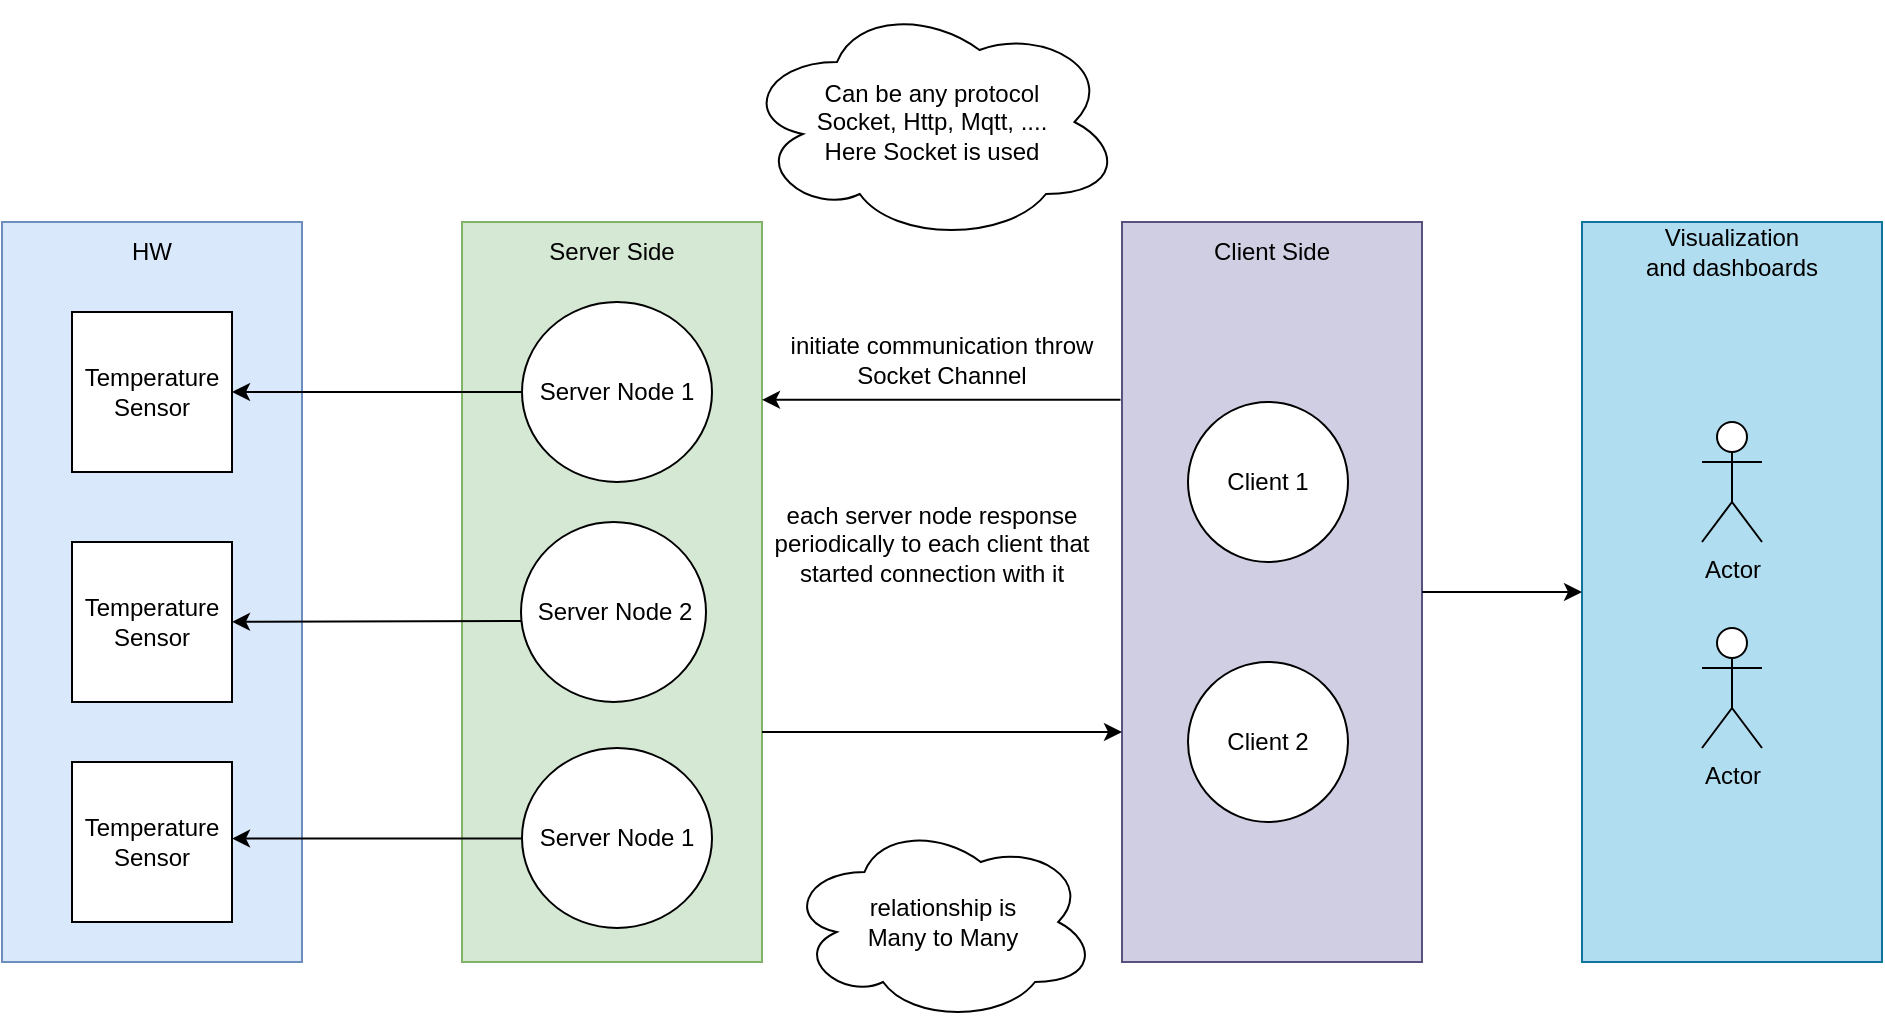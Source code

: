 <mxfile version="20.3.0" type="device"><diagram id="Ge1_7v8-AXWa_9UPgH6y" name="Page-1"><mxGraphModel dx="1888" dy="539" grid="1" gridSize="10" guides="1" tooltips="1" connect="1" arrows="1" fold="1" page="1" pageScale="1" pageWidth="850" pageHeight="1100" math="0" shadow="0"><root><mxCell id="0"/><mxCell id="1" parent="0"/><mxCell id="39tG18FG8U-RK9a4H5NQ-17" value="" style="rounded=0;whiteSpace=wrap;html=1;fillColor=#dae8fc;strokeColor=#6c8ebf;" vertex="1" parent="1"><mxGeometry x="-50" y="110" width="150" height="370" as="geometry"/></mxCell><mxCell id="39tG18FG8U-RK9a4H5NQ-1" value="" style="rounded=0;whiteSpace=wrap;html=1;fillColor=#d5e8d4;strokeColor=#82b366;" vertex="1" parent="1"><mxGeometry x="180" y="110" width="150" height="370" as="geometry"/></mxCell><mxCell id="39tG18FG8U-RK9a4H5NQ-3" value="" style="rounded=0;whiteSpace=wrap;html=1;fillColor=#d0cee2;strokeColor=#56517e;" vertex="1" parent="1"><mxGeometry x="510" y="110" width="150" height="370" as="geometry"/></mxCell><mxCell id="39tG18FG8U-RK9a4H5NQ-4" value="Server Side" style="text;html=1;strokeColor=none;fillColor=none;align=center;verticalAlign=middle;whiteSpace=wrap;rounded=0;" vertex="1" parent="1"><mxGeometry x="210" y="110" width="90" height="30" as="geometry"/></mxCell><mxCell id="39tG18FG8U-RK9a4H5NQ-5" value="Client Side" style="text;html=1;strokeColor=none;fillColor=none;align=center;verticalAlign=middle;whiteSpace=wrap;rounded=0;" vertex="1" parent="1"><mxGeometry x="540" y="110" width="90" height="30" as="geometry"/></mxCell><mxCell id="39tG18FG8U-RK9a4H5NQ-6" value="" style="endArrow=classic;html=1;rounded=0;exitX=-0.005;exitY=0.197;exitDx=0;exitDy=0;exitPerimeter=0;entryX=1;entryY=0.197;entryDx=0;entryDy=0;entryPerimeter=0;" edge="1" parent="1"><mxGeometry width="50" height="50" relative="1" as="geometry"><mxPoint x="509.25" y="198.89" as="sourcePoint"/><mxPoint x="330" y="198.89" as="targetPoint"/></mxGeometry></mxCell><mxCell id="39tG18FG8U-RK9a4H5NQ-7" value="initiate communication throw Socket Channel" style="text;html=1;strokeColor=none;fillColor=none;align=center;verticalAlign=middle;whiteSpace=wrap;rounded=0;" vertex="1" parent="1"><mxGeometry x="340" y="164" width="160" height="30" as="geometry"/></mxCell><mxCell id="39tG18FG8U-RK9a4H5NQ-8" value="Server Node 1" style="ellipse;whiteSpace=wrap;html=1;" vertex="1" parent="1"><mxGeometry x="210" y="150" width="95" height="90" as="geometry"/></mxCell><mxCell id="39tG18FG8U-RK9a4H5NQ-9" value="Server Node 2" style="ellipse;whiteSpace=wrap;html=1;" vertex="1" parent="1"><mxGeometry x="209.5" y="260" width="92.5" height="90" as="geometry"/></mxCell><mxCell id="39tG18FG8U-RK9a4H5NQ-10" value="Server Node 1" style="ellipse;whiteSpace=wrap;html=1;" vertex="1" parent="1"><mxGeometry x="210" y="373" width="95" height="90" as="geometry"/></mxCell><mxCell id="39tG18FG8U-RK9a4H5NQ-11" value="Temperature&lt;br&gt;Sensor" style="whiteSpace=wrap;html=1;aspect=fixed;" vertex="1" parent="1"><mxGeometry x="-15" y="155" width="80" height="80" as="geometry"/></mxCell><mxCell id="39tG18FG8U-RK9a4H5NQ-12" value="Temperature&lt;br&gt;Sensor" style="whiteSpace=wrap;html=1;aspect=fixed;" vertex="1" parent="1"><mxGeometry x="-15" y="270" width="80" height="80" as="geometry"/></mxCell><mxCell id="39tG18FG8U-RK9a4H5NQ-13" value="Temperature&lt;br&gt;Sensor" style="whiteSpace=wrap;html=1;aspect=fixed;" vertex="1" parent="1"><mxGeometry x="-15" y="380" width="80" height="80" as="geometry"/></mxCell><mxCell id="39tG18FG8U-RK9a4H5NQ-14" value="" style="endArrow=classic;html=1;rounded=0;exitX=0;exitY=0.5;exitDx=0;exitDy=0;entryX=1;entryY=0.5;entryDx=0;entryDy=0;" edge="1" parent="1" source="39tG18FG8U-RK9a4H5NQ-8" target="39tG18FG8U-RK9a4H5NQ-11"><mxGeometry width="50" height="50" relative="1" as="geometry"><mxPoint x="400" y="280" as="sourcePoint"/><mxPoint x="450" y="230" as="targetPoint"/></mxGeometry></mxCell><mxCell id="39tG18FG8U-RK9a4H5NQ-15" value="" style="endArrow=classic;html=1;rounded=0;exitX=0;exitY=0.5;exitDx=0;exitDy=0;" edge="1" parent="1" target="39tG18FG8U-RK9a4H5NQ-12"><mxGeometry width="50" height="50" relative="1" as="geometry"><mxPoint x="209.5" y="309.5" as="sourcePoint"/><mxPoint x="129.5" y="309.5" as="targetPoint"/></mxGeometry></mxCell><mxCell id="39tG18FG8U-RK9a4H5NQ-16" value="" style="endArrow=classic;html=1;rounded=0;exitX=0;exitY=0.5;exitDx=0;exitDy=0;entryX=1;entryY=0.441;entryDx=0;entryDy=0;entryPerimeter=0;" edge="1" parent="1"><mxGeometry width="50" height="50" relative="1" as="geometry"><mxPoint x="210" y="418.25" as="sourcePoint"/><mxPoint x="65" y="418.28" as="targetPoint"/></mxGeometry></mxCell><mxCell id="39tG18FG8U-RK9a4H5NQ-19" value="HW" style="text;html=1;strokeColor=none;fillColor=none;align=center;verticalAlign=middle;whiteSpace=wrap;rounded=0;" vertex="1" parent="1"><mxGeometry x="-20" y="110" width="90" height="30" as="geometry"/></mxCell><mxCell id="39tG18FG8U-RK9a4H5NQ-20" value="Can be any protocol&lt;br&gt;Socket, Http, Mqtt, ....&lt;br&gt;Here Socket is used" style="ellipse;shape=cloud;whiteSpace=wrap;html=1;" vertex="1" parent="1"><mxGeometry x="320" width="190" height="120" as="geometry"/></mxCell><mxCell id="39tG18FG8U-RK9a4H5NQ-21" value="" style="rounded=0;whiteSpace=wrap;html=1;fillColor=#b1ddf0;strokeColor=#10739e;" vertex="1" parent="1"><mxGeometry x="740" y="110" width="150" height="370" as="geometry"/></mxCell><mxCell id="39tG18FG8U-RK9a4H5NQ-22" value="Actor" style="shape=umlActor;verticalLabelPosition=bottom;verticalAlign=top;html=1;outlineConnect=0;" vertex="1" parent="1"><mxGeometry x="800" y="210" width="30" height="60" as="geometry"/></mxCell><mxCell id="39tG18FG8U-RK9a4H5NQ-23" value="Actor" style="shape=umlActor;verticalLabelPosition=bottom;verticalAlign=top;html=1;outlineConnect=0;" vertex="1" parent="1"><mxGeometry x="800" y="313" width="30" height="60" as="geometry"/></mxCell><mxCell id="39tG18FG8U-RK9a4H5NQ-26" value="" style="endArrow=classic;html=1;rounded=0;entryX=0;entryY=0.5;entryDx=0;entryDy=0;" edge="1" parent="1"><mxGeometry width="50" height="50" relative="1" as="geometry"><mxPoint x="330" y="365" as="sourcePoint"/><mxPoint x="510" y="365" as="targetPoint"/></mxGeometry></mxCell><mxCell id="39tG18FG8U-RK9a4H5NQ-29" value="each server node response periodically to each client that started connection with it" style="text;html=1;strokeColor=none;fillColor=none;align=center;verticalAlign=middle;whiteSpace=wrap;rounded=0;" vertex="1" parent="1"><mxGeometry x="330" y="241" width="170" height="60" as="geometry"/></mxCell><mxCell id="39tG18FG8U-RK9a4H5NQ-31" value="Visualization and dashboards" style="text;html=1;strokeColor=none;fillColor=none;align=center;verticalAlign=middle;whiteSpace=wrap;rounded=0;" vertex="1" parent="1"><mxGeometry x="770" y="110" width="90" height="30" as="geometry"/></mxCell><mxCell id="39tG18FG8U-RK9a4H5NQ-32" value="" style="endArrow=classic;html=1;rounded=0;exitX=1;exitY=0.5;exitDx=0;exitDy=0;" edge="1" parent="1" source="39tG18FG8U-RK9a4H5NQ-3" target="39tG18FG8U-RK9a4H5NQ-21"><mxGeometry width="50" height="50" relative="1" as="geometry"><mxPoint x="400" y="290" as="sourcePoint"/><mxPoint x="450" y="240" as="targetPoint"/></mxGeometry></mxCell><mxCell id="39tG18FG8U-RK9a4H5NQ-33" value="Client 1" style="ellipse;whiteSpace=wrap;html=1;aspect=fixed;" vertex="1" parent="1"><mxGeometry x="543" y="200" width="80" height="80" as="geometry"/></mxCell><mxCell id="39tG18FG8U-RK9a4H5NQ-34" value="Client 2" style="ellipse;whiteSpace=wrap;html=1;aspect=fixed;" vertex="1" parent="1"><mxGeometry x="543" y="330" width="80" height="80" as="geometry"/></mxCell><mxCell id="39tG18FG8U-RK9a4H5NQ-36" value="relationship is &lt;br&gt;Many to Many" style="ellipse;shape=cloud;whiteSpace=wrap;html=1;" vertex="1" parent="1"><mxGeometry x="342.5" y="410" width="155" height="100" as="geometry"/></mxCell></root></mxGraphModel></diagram></mxfile>